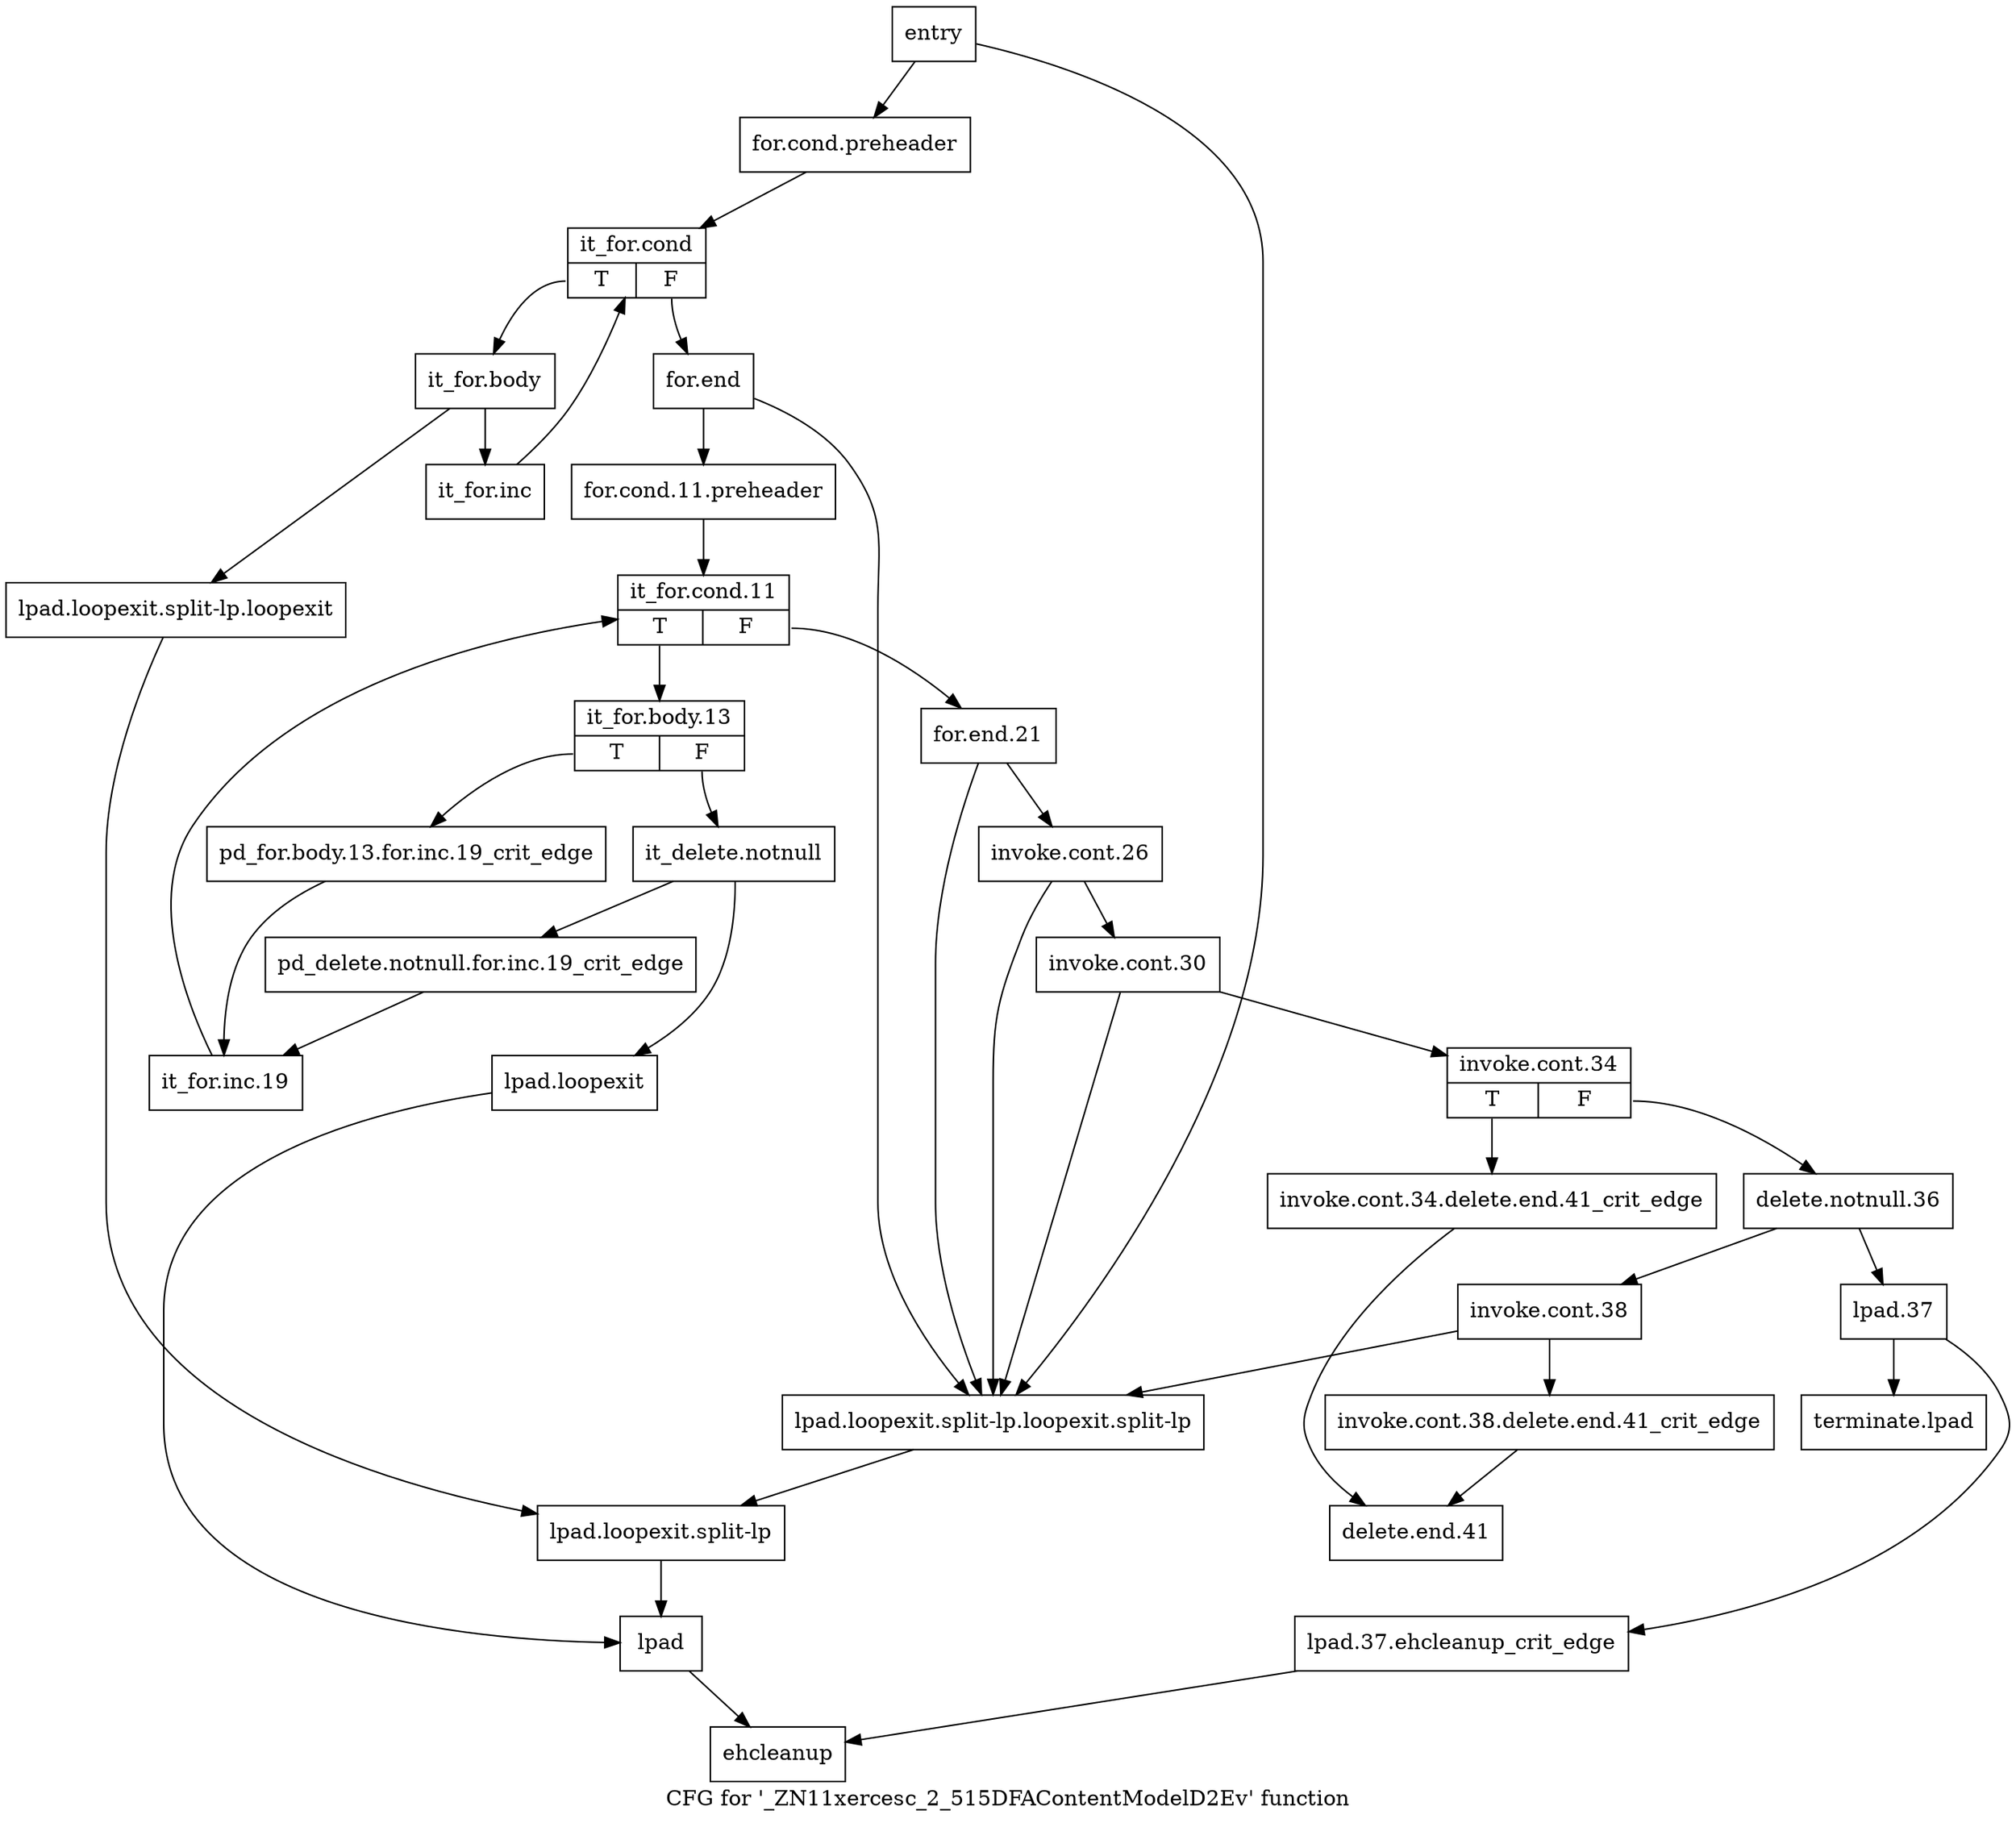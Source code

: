 digraph "CFG for '_ZN11xercesc_2_515DFAContentModelD2Ev' function" {
	label="CFG for '_ZN11xercesc_2_515DFAContentModelD2Ev' function";

	Node0x20f3770 [shape=record,label="{entry}"];
	Node0x20f3770 -> Node0x20f37c0;
	Node0x20f3770 -> Node0x20f39a0;
	Node0x20f37c0 [shape=record,label="{for.cond.preheader}"];
	Node0x20f37c0 -> Node0x20f3810;
	Node0x20f3810 [shape=record,label="{it_for.cond|{<s0>T|<s1>F}}"];
	Node0x20f3810:s0 -> Node0x20f3860;
	Node0x20f3810:s1 -> Node0x20f3a90;
	Node0x20f3860 [shape=record,label="{it_for.body}"];
	Node0x20f3860 -> Node0x20f38b0;
	Node0x20f3860 -> Node0x20f3950;
	Node0x20f38b0 [shape=record,label="{it_for.inc}"];
	Node0x20f38b0 -> Node0x20f3810;
	Node0x20f3900 [shape=record,label="{lpad.loopexit}"];
	Node0x20f3900 -> Node0x20f3a40;
	Node0x20f3950 [shape=record,label="{lpad.loopexit.split-lp.loopexit}"];
	Node0x20f3950 -> Node0x20f39f0;
	Node0x20f39a0 [shape=record,label="{lpad.loopexit.split-lp.loopexit.split-lp}"];
	Node0x20f39a0 -> Node0x20f39f0;
	Node0x20f39f0 [shape=record,label="{lpad.loopexit.split-lp}"];
	Node0x20f39f0 -> Node0x20f3a40;
	Node0x20f3a40 [shape=record,label="{lpad}"];
	Node0x20f3a40 -> Node0x20f4080;
	Node0x20f3a90 [shape=record,label="{for.end}"];
	Node0x20f3a90 -> Node0x20f3ae0;
	Node0x20f3a90 -> Node0x20f39a0;
	Node0x20f3ae0 [shape=record,label="{for.cond.11.preheader}"];
	Node0x20f3ae0 -> Node0x20f3b30;
	Node0x20f3b30 [shape=record,label="{it_for.cond.11|{<s0>T|<s1>F}}"];
	Node0x20f3b30:s0 -> Node0x20f3b80;
	Node0x20f3b30:s1 -> Node0x20f3d10;
	Node0x20f3b80 [shape=record,label="{it_for.body.13|{<s0>T|<s1>F}}"];
	Node0x20f3b80:s0 -> Node0x20f3bd0;
	Node0x20f3b80:s1 -> Node0x20f3c20;
	Node0x20f3bd0 [shape=record,label="{pd_for.body.13.for.inc.19_crit_edge}"];
	Node0x20f3bd0 -> Node0x20f3cc0;
	Node0x20f3c20 [shape=record,label="{it_delete.notnull}"];
	Node0x20f3c20 -> Node0x20f3c70;
	Node0x20f3c20 -> Node0x20f3900;
	Node0x20f3c70 [shape=record,label="{pd_delete.notnull.for.inc.19_crit_edge}"];
	Node0x20f3c70 -> Node0x20f3cc0;
	Node0x20f3cc0 [shape=record,label="{it_for.inc.19}"];
	Node0x20f3cc0 -> Node0x20f3b30;
	Node0x20f3d10 [shape=record,label="{for.end.21}"];
	Node0x20f3d10 -> Node0x20f3d60;
	Node0x20f3d10 -> Node0x20f39a0;
	Node0x20f3d60 [shape=record,label="{invoke.cont.26}"];
	Node0x20f3d60 -> Node0x20f3db0;
	Node0x20f3d60 -> Node0x20f39a0;
	Node0x20f3db0 [shape=record,label="{invoke.cont.30}"];
	Node0x20f3db0 -> Node0x20f3e00;
	Node0x20f3db0 -> Node0x20f39a0;
	Node0x20f3e00 [shape=record,label="{invoke.cont.34|{<s0>T|<s1>F}}"];
	Node0x20f3e00:s0 -> Node0x20f3e50;
	Node0x20f3e00:s1 -> Node0x20f3ea0;
	Node0x20f3e50 [shape=record,label="{invoke.cont.34.delete.end.41_crit_edge}"];
	Node0x20f3e50 -> Node0x20f3f90;
	Node0x20f3ea0 [shape=record,label="{delete.notnull.36}"];
	Node0x20f3ea0 -> Node0x20f3ef0;
	Node0x20f3ea0 -> Node0x20f3fe0;
	Node0x20f3ef0 [shape=record,label="{invoke.cont.38}"];
	Node0x20f3ef0 -> Node0x20f3f40;
	Node0x20f3ef0 -> Node0x20f39a0;
	Node0x20f3f40 [shape=record,label="{invoke.cont.38.delete.end.41_crit_edge}"];
	Node0x20f3f40 -> Node0x20f3f90;
	Node0x20f3f90 [shape=record,label="{delete.end.41}"];
	Node0x20f3fe0 [shape=record,label="{lpad.37}"];
	Node0x20f3fe0 -> Node0x20f4030;
	Node0x20f3fe0 -> Node0x20f40d0;
	Node0x20f4030 [shape=record,label="{lpad.37.ehcleanup_crit_edge}"];
	Node0x20f4030 -> Node0x20f4080;
	Node0x20f4080 [shape=record,label="{ehcleanup}"];
	Node0x20f40d0 [shape=record,label="{terminate.lpad}"];
}
